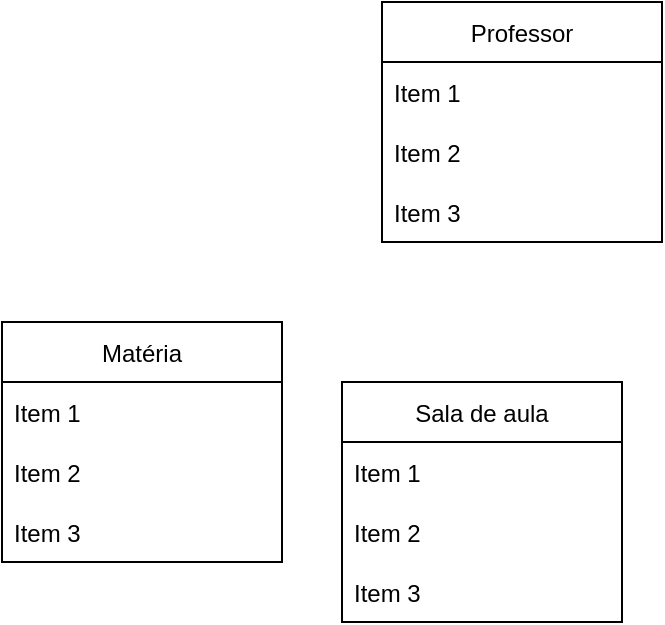 <mxfile version="19.0.2" type="github">
  <diagram id="DiwxwDrbslsZSPO-Lu5W" name="Page-1">
    <mxGraphModel dx="782" dy="478" grid="1" gridSize="10" guides="1" tooltips="1" connect="1" arrows="1" fold="1" page="1" pageScale="1" pageWidth="827" pageHeight="1169" math="0" shadow="0">
      <root>
        <mxCell id="0" />
        <mxCell id="1" parent="0" />
        <mxCell id="o4Y2u4eq2uQOzzF1xmZX-3" value="Matéria" style="swimlane;fontStyle=0;childLayout=stackLayout;horizontal=1;startSize=30;horizontalStack=0;resizeParent=1;resizeParentMax=0;resizeLast=0;collapsible=1;marginBottom=0;" vertex="1" parent="1">
          <mxGeometry x="210" y="320" width="140" height="120" as="geometry" />
        </mxCell>
        <mxCell id="o4Y2u4eq2uQOzzF1xmZX-4" value="Item 1" style="text;strokeColor=none;fillColor=none;align=left;verticalAlign=middle;spacingLeft=4;spacingRight=4;overflow=hidden;points=[[0,0.5],[1,0.5]];portConstraint=eastwest;rotatable=0;" vertex="1" parent="o4Y2u4eq2uQOzzF1xmZX-3">
          <mxGeometry y="30" width="140" height="30" as="geometry" />
        </mxCell>
        <mxCell id="o4Y2u4eq2uQOzzF1xmZX-5" value="Item 2" style="text;strokeColor=none;fillColor=none;align=left;verticalAlign=middle;spacingLeft=4;spacingRight=4;overflow=hidden;points=[[0,0.5],[1,0.5]];portConstraint=eastwest;rotatable=0;" vertex="1" parent="o4Y2u4eq2uQOzzF1xmZX-3">
          <mxGeometry y="60" width="140" height="30" as="geometry" />
        </mxCell>
        <mxCell id="o4Y2u4eq2uQOzzF1xmZX-6" value="Item 3" style="text;strokeColor=none;fillColor=none;align=left;verticalAlign=middle;spacingLeft=4;spacingRight=4;overflow=hidden;points=[[0,0.5],[1,0.5]];portConstraint=eastwest;rotatable=0;" vertex="1" parent="o4Y2u4eq2uQOzzF1xmZX-3">
          <mxGeometry y="90" width="140" height="30" as="geometry" />
        </mxCell>
        <mxCell id="o4Y2u4eq2uQOzzF1xmZX-7" value="Professor" style="swimlane;fontStyle=0;childLayout=stackLayout;horizontal=1;startSize=30;horizontalStack=0;resizeParent=1;resizeParentMax=0;resizeLast=0;collapsible=1;marginBottom=0;" vertex="1" parent="1">
          <mxGeometry x="400" y="160" width="140" height="120" as="geometry" />
        </mxCell>
        <mxCell id="o4Y2u4eq2uQOzzF1xmZX-8" value="Item 1" style="text;strokeColor=none;fillColor=none;align=left;verticalAlign=middle;spacingLeft=4;spacingRight=4;overflow=hidden;points=[[0,0.5],[1,0.5]];portConstraint=eastwest;rotatable=0;" vertex="1" parent="o4Y2u4eq2uQOzzF1xmZX-7">
          <mxGeometry y="30" width="140" height="30" as="geometry" />
        </mxCell>
        <mxCell id="o4Y2u4eq2uQOzzF1xmZX-9" value="Item 2" style="text;strokeColor=none;fillColor=none;align=left;verticalAlign=middle;spacingLeft=4;spacingRight=4;overflow=hidden;points=[[0,0.5],[1,0.5]];portConstraint=eastwest;rotatable=0;" vertex="1" parent="o4Y2u4eq2uQOzzF1xmZX-7">
          <mxGeometry y="60" width="140" height="30" as="geometry" />
        </mxCell>
        <mxCell id="o4Y2u4eq2uQOzzF1xmZX-10" value="Item 3" style="text;strokeColor=none;fillColor=none;align=left;verticalAlign=middle;spacingLeft=4;spacingRight=4;overflow=hidden;points=[[0,0.5],[1,0.5]];portConstraint=eastwest;rotatable=0;" vertex="1" parent="o4Y2u4eq2uQOzzF1xmZX-7">
          <mxGeometry y="90" width="140" height="30" as="geometry" />
        </mxCell>
        <mxCell id="o4Y2u4eq2uQOzzF1xmZX-11" value="Sala de aula" style="swimlane;fontStyle=0;childLayout=stackLayout;horizontal=1;startSize=30;horizontalStack=0;resizeParent=1;resizeParentMax=0;resizeLast=0;collapsible=1;marginBottom=0;" vertex="1" parent="1">
          <mxGeometry x="380" y="350" width="140" height="120" as="geometry" />
        </mxCell>
        <mxCell id="o4Y2u4eq2uQOzzF1xmZX-12" value="Item 1" style="text;strokeColor=none;fillColor=none;align=left;verticalAlign=middle;spacingLeft=4;spacingRight=4;overflow=hidden;points=[[0,0.5],[1,0.5]];portConstraint=eastwest;rotatable=0;" vertex="1" parent="o4Y2u4eq2uQOzzF1xmZX-11">
          <mxGeometry y="30" width="140" height="30" as="geometry" />
        </mxCell>
        <mxCell id="o4Y2u4eq2uQOzzF1xmZX-13" value="Item 2" style="text;strokeColor=none;fillColor=none;align=left;verticalAlign=middle;spacingLeft=4;spacingRight=4;overflow=hidden;points=[[0,0.5],[1,0.5]];portConstraint=eastwest;rotatable=0;" vertex="1" parent="o4Y2u4eq2uQOzzF1xmZX-11">
          <mxGeometry y="60" width="140" height="30" as="geometry" />
        </mxCell>
        <mxCell id="o4Y2u4eq2uQOzzF1xmZX-14" value="Item 3" style="text;strokeColor=none;fillColor=none;align=left;verticalAlign=middle;spacingLeft=4;spacingRight=4;overflow=hidden;points=[[0,0.5],[1,0.5]];portConstraint=eastwest;rotatable=0;" vertex="1" parent="o4Y2u4eq2uQOzzF1xmZX-11">
          <mxGeometry y="90" width="140" height="30" as="geometry" />
        </mxCell>
      </root>
    </mxGraphModel>
  </diagram>
</mxfile>
